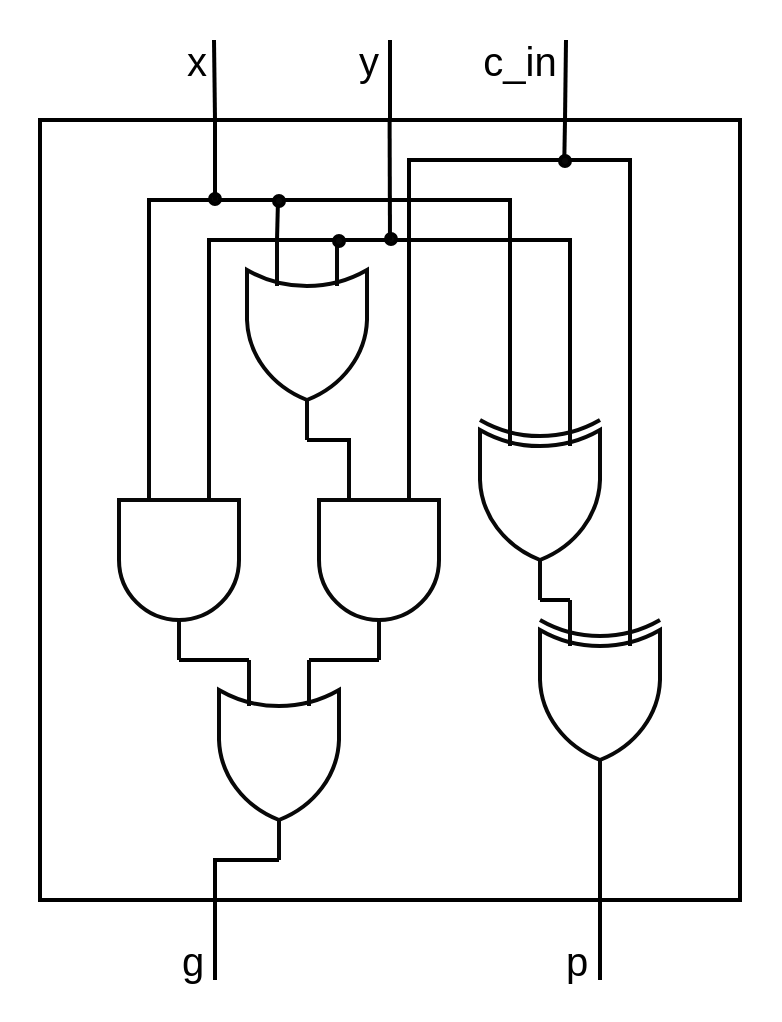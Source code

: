 <mxfile version="13.1.3">
    <diagram id="6hGFLwfOUW9BJ-s0fimq" name="Page-1">
        <mxGraphModel dx="946" dy="1886" grid="1" gridSize="10" guides="1" tooltips="1" connect="1" arrows="1" fold="1" page="1" pageScale="1" pageWidth="827" pageHeight="1169" math="0" shadow="0">
            <root>
                <mxCell id="0"/>
                <mxCell id="1" parent="0"/>
                <mxCell id="68" value="" style="rounded=0;whiteSpace=wrap;html=1;strokeColor=none;fillColor=#FFFFFF;fontColor=#F5F5F5;strokeWidth=2;" parent="1" vertex="1">
                    <mxGeometry x="260" y="-10" width="390" height="510" as="geometry"/>
                </mxCell>
                <mxCell id="67" style="edgeStyle=orthogonalEdgeStyle;rounded=0;orthogonalLoop=1;jettySize=auto;html=1;exitX=0.25;exitY=1;exitDx=0;exitDy=0;endArrow=none;endFill=0;strokeColor=#000000;strokeWidth=2;" parent="1" source="50" edge="1">
                    <mxGeometry relative="1" as="geometry">
                        <mxPoint x="368.059" y="480.0" as="targetPoint"/>
                        <Array as="points">
                            <mxPoint x="368" y="480"/>
                        </Array>
                    </mxGeometry>
                </mxCell>
                <mxCell id="50" value="" style="rounded=0;whiteSpace=wrap;html=1;strokeColor=#000000;fillColor=none;strokeWidth=2;" parent="1" vertex="1">
                    <mxGeometry x="280" y="50" width="350" height="390" as="geometry"/>
                </mxCell>
                <mxCell id="42" style="edgeStyle=orthogonalEdgeStyle;rounded=0;orthogonalLoop=1;jettySize=auto;html=1;exitX=0;exitY=0.25;exitDx=0;exitDy=0;exitPerimeter=0;entryX=0;entryY=0.25;entryDx=0;entryDy=0;entryPerimeter=0;endArrow=none;endFill=0;strokeColor=#000000;strokeWidth=2;" parent="1" source="26" target="28" edge="1">
                    <mxGeometry relative="1" as="geometry">
                        <Array as="points">
                            <mxPoint x="465" y="70"/>
                            <mxPoint x="575" y="70"/>
                        </Array>
                    </mxGeometry>
                </mxCell>
                <mxCell id="26" value="" style="verticalLabelPosition=bottom;shadow=0;dashed=0;align=center;html=1;verticalAlign=top;shape=mxgraph.electrical.logic_gates.logic_gate;operation=and;rotation=90;strokeColor=#080808;strokeWidth=2;fillColor=none;fontColor=#333333;" parent="1" vertex="1">
                    <mxGeometry x="399.5" y="240" width="100" height="60" as="geometry"/>
                </mxCell>
                <mxCell id="34" style="edgeStyle=orthogonalEdgeStyle;rounded=0;orthogonalLoop=1;jettySize=auto;html=1;exitX=0;exitY=0.25;exitDx=0;exitDy=0;exitPerimeter=0;entryX=1;entryY=0.5;entryDx=0;entryDy=0;entryPerimeter=0;endArrow=none;endFill=0;strokeColor=#000000;strokeWidth=2;" parent="1" source="27" target="26" edge="1">
                    <mxGeometry relative="1" as="geometry">
                        <Array as="points">
                            <mxPoint x="449.5" y="320"/>
                        </Array>
                    </mxGeometry>
                </mxCell>
                <mxCell id="63" style="edgeStyle=orthogonalEdgeStyle;rounded=0;orthogonalLoop=1;jettySize=auto;html=1;exitX=1;exitY=0.5;exitDx=0;exitDy=0;exitPerimeter=0;endArrow=none;endFill=0;strokeColor=#000000;entryX=0.25;entryY=1;entryDx=0;entryDy=0;strokeWidth=2;" parent="1" source="27" target="50" edge="1">
                    <mxGeometry relative="1" as="geometry">
                        <mxPoint x="399.569" y="460" as="targetPoint"/>
                        <Array as="points">
                            <mxPoint x="367" y="420"/>
                        </Array>
                    </mxGeometry>
                </mxCell>
                <mxCell id="27" value="" style="verticalLabelPosition=bottom;shadow=0;dashed=0;align=center;html=1;verticalAlign=top;shape=mxgraph.electrical.logic_gates.logic_gate;operation=or;rotation=90;strokeColor=#080808;strokeWidth=2;fillColor=none;fontColor=#333333;" parent="1" vertex="1">
                    <mxGeometry x="349.5" y="340" width="100" height="60" as="geometry"/>
                </mxCell>
                <mxCell id="30" style="edgeStyle=orthogonalEdgeStyle;rounded=0;orthogonalLoop=1;jettySize=auto;html=1;exitX=0;exitY=0.75;exitDx=0;exitDy=0;exitPerimeter=0;entryX=1;entryY=0.5;entryDx=0;entryDy=0;entryPerimeter=0;endArrow=none;endFill=0;strokeColor=#000000;strokeWidth=2;" parent="1" source="28" target="29" edge="1">
                    <mxGeometry relative="1" as="geometry">
                        <Array as="points">
                            <mxPoint x="540" y="290"/>
                            <mxPoint x="540" y="290"/>
                        </Array>
                    </mxGeometry>
                </mxCell>
                <mxCell id="66" style="edgeStyle=orthogonalEdgeStyle;rounded=0;orthogonalLoop=1;jettySize=auto;html=1;exitX=1;exitY=0.5;exitDx=0;exitDy=0;exitPerimeter=0;endArrow=none;endFill=0;strokeColor=#000000;strokeWidth=2;" parent="1" source="28" edge="1">
                    <mxGeometry relative="1" as="geometry">
                        <mxPoint x="560" y="480" as="targetPoint"/>
                        <Array as="points">
                            <mxPoint x="560" y="410"/>
                            <mxPoint x="560" y="410"/>
                        </Array>
                    </mxGeometry>
                </mxCell>
                <mxCell id="28" value="" style="verticalLabelPosition=bottom;shadow=0;dashed=0;align=center;html=1;verticalAlign=top;shape=mxgraph.electrical.logic_gates.logic_gate;operation=xor;rotation=90;strokeColor=#080808;strokeWidth=2;fillColor=none;fontColor=#333333;" parent="1" vertex="1">
                    <mxGeometry x="510" y="310" width="100" height="60" as="geometry"/>
                </mxCell>
                <mxCell id="40" style="edgeStyle=orthogonalEdgeStyle;rounded=0;orthogonalLoop=1;jettySize=auto;html=1;exitX=0;exitY=0.25;exitDx=0;exitDy=0;exitPerimeter=0;endArrow=none;endFill=0;strokeColor=#000000;strokeWidth=2;" parent="1" source="29" edge="1">
                    <mxGeometry relative="1" as="geometry">
                        <mxPoint x="420" y="110" as="targetPoint"/>
                        <Array as="points">
                            <mxPoint x="545" y="110"/>
                        </Array>
                    </mxGeometry>
                </mxCell>
                <mxCell id="29" value="" style="verticalLabelPosition=bottom;shadow=0;dashed=0;align=center;html=1;verticalAlign=top;shape=mxgraph.electrical.logic_gates.logic_gate;operation=xor;rotation=90;strokeColor=#080808;strokeWidth=2;fillColor=none;fontColor=#333333;" parent="1" vertex="1">
                    <mxGeometry x="480" y="210" width="100" height="60" as="geometry"/>
                </mxCell>
                <mxCell id="38" style="edgeStyle=orthogonalEdgeStyle;rounded=0;orthogonalLoop=1;jettySize=auto;html=1;exitX=0;exitY=0.25;exitDx=0;exitDy=0;exitPerimeter=0;entryX=0;entryY=0.25;entryDx=0;entryDy=0;entryPerimeter=0;endArrow=none;endFill=0;strokeColor=#000000;strokeWidth=2;" parent="1" source="31" target="32" edge="1">
                    <mxGeometry relative="1" as="geometry">
                        <Array as="points">
                            <mxPoint x="429" y="110"/>
                            <mxPoint x="365" y="110"/>
                        </Array>
                    </mxGeometry>
                </mxCell>
                <mxCell id="41" style="edgeStyle=orthogonalEdgeStyle;rounded=0;orthogonalLoop=1;jettySize=auto;html=1;exitX=0;exitY=0.75;exitDx=0;exitDy=0;exitPerimeter=0;endArrow=none;endFill=0;strokeColor=#000000;strokeWidth=2;" parent="1" source="31" edge="1">
                    <mxGeometry relative="1" as="geometry">
                        <mxPoint x="399" y="90" as="targetPoint"/>
                    </mxGeometry>
                </mxCell>
                <mxCell id="31" value="" style="verticalLabelPosition=bottom;shadow=0;dashed=0;align=center;html=1;verticalAlign=top;shape=mxgraph.electrical.logic_gates.logic_gate;operation=or;rotation=90;strokeColor=#080808;strokeWidth=2;fillColor=none;fontColor=#333333;" parent="1" vertex="1">
                    <mxGeometry x="363.5" y="130" width="100" height="60" as="geometry"/>
                </mxCell>
                <mxCell id="33" style="edgeStyle=orthogonalEdgeStyle;rounded=0;orthogonalLoop=1;jettySize=auto;html=1;exitX=1;exitY=0.5;exitDx=0;exitDy=0;exitPerimeter=0;entryX=0;entryY=0.75;entryDx=0;entryDy=0;entryPerimeter=0;endArrow=none;endFill=0;strokeColor=#000000;strokeWidth=2;" parent="1" source="32" target="27" edge="1">
                    <mxGeometry relative="1" as="geometry">
                        <Array as="points">
                            <mxPoint x="369.5" y="320"/>
                            <mxPoint x="369.5" y="320"/>
                        </Array>
                    </mxGeometry>
                </mxCell>
                <mxCell id="35" style="edgeStyle=orthogonalEdgeStyle;rounded=0;orthogonalLoop=1;jettySize=auto;html=1;exitX=0;exitY=0.75;exitDx=0;exitDy=0;exitPerimeter=0;entryX=1;entryY=0.5;entryDx=0;entryDy=0;entryPerimeter=0;endArrow=none;endFill=0;strokeColor=#000000;strokeWidth=2;" parent="1" source="26" target="31" edge="1">
                    <mxGeometry relative="1" as="geometry">
                        <Array as="points">
                            <mxPoint x="434.5" y="210"/>
                        </Array>
                    </mxGeometry>
                </mxCell>
                <mxCell id="36" style="edgeStyle=orthogonalEdgeStyle;rounded=0;orthogonalLoop=1;jettySize=auto;html=1;exitX=0;exitY=0.75;exitDx=0;exitDy=0;exitPerimeter=0;entryX=0;entryY=0.75;entryDx=0;entryDy=0;entryPerimeter=0;endArrow=none;endFill=0;strokeColor=#000000;strokeWidth=2;" parent="1" source="32" target="29" edge="1">
                    <mxGeometry relative="1" as="geometry">
                        <Array as="points">
                            <mxPoint x="335" y="90"/>
                            <mxPoint x="515" y="90"/>
                        </Array>
                    </mxGeometry>
                </mxCell>
                <mxCell id="32" value="" style="verticalLabelPosition=bottom;shadow=0;dashed=0;align=center;html=1;verticalAlign=top;shape=mxgraph.electrical.logic_gates.logic_gate;operation=and;rotation=90;strokeColor=#080808;strokeWidth=2;fillColor=none;fontColor=#333333;" parent="1" vertex="1">
                    <mxGeometry x="299.5" y="240" width="100" height="60" as="geometry"/>
                </mxCell>
                <mxCell id="44" value="" style="ellipse;whiteSpace=wrap;html=1;aspect=fixed;strokeColor=#000000;fillColor=#080808;strokeWidth=2;" parent="1" vertex="1">
                    <mxGeometry x="365" y="87" width="5" height="5" as="geometry"/>
                </mxCell>
                <mxCell id="45" value="" style="ellipse;whiteSpace=wrap;html=1;aspect=fixed;strokeColor=#000000;fillColor=#080808;strokeWidth=2;" parent="1" vertex="1">
                    <mxGeometry x="453" y="107" width="5" height="5" as="geometry"/>
                </mxCell>
                <mxCell id="46" value="" style="ellipse;whiteSpace=wrap;html=1;aspect=fixed;strokeColor=#000000;fillColor=#080808;strokeWidth=2;" parent="1" vertex="1">
                    <mxGeometry x="427" y="108" width="5" height="5" as="geometry"/>
                </mxCell>
                <mxCell id="49" value="" style="ellipse;whiteSpace=wrap;html=1;aspect=fixed;strokeColor=#000000;fillColor=#080808;strokeWidth=2;" parent="1" vertex="1">
                    <mxGeometry x="397" y="88" width="5" height="5" as="geometry"/>
                </mxCell>
                <mxCell id="51" value="" style="endArrow=none;html=1;strokeColor=#000000;exitX=0.25;exitY=0;exitDx=0;exitDy=0;strokeWidth=2;" parent="1" source="50" edge="1">
                    <mxGeometry width="50" height="50" relative="1" as="geometry">
                        <mxPoint x="360" as="sourcePoint"/>
                        <mxPoint x="367" y="10" as="targetPoint"/>
                    </mxGeometry>
                </mxCell>
                <mxCell id="52" value="" style="endArrow=none;html=1;strokeColor=#000000;exitX=0.5;exitY=0;exitDx=0;exitDy=0;strokeWidth=2;" parent="1" source="50" edge="1">
                    <mxGeometry width="50" height="50" relative="1" as="geometry">
                        <mxPoint x="449.81" y="40" as="sourcePoint"/>
                        <mxPoint x="455" y="10" as="targetPoint"/>
                    </mxGeometry>
                </mxCell>
                <mxCell id="53" value="" style="endArrow=none;html=1;strokeColor=#000000;exitX=0.75;exitY=0;exitDx=0;exitDy=0;strokeWidth=2;" parent="1" source="50" edge="1">
                    <mxGeometry width="50" height="50" relative="1" as="geometry">
                        <mxPoint x="465.0" y="60" as="sourcePoint"/>
                        <mxPoint x="543" y="10" as="targetPoint"/>
                    </mxGeometry>
                </mxCell>
                <mxCell id="54" value="" style="endArrow=none;html=1;strokeColor=#000000;exitX=0.25;exitY=0;exitDx=0;exitDy=0;entryX=0.25;entryY=0.103;entryDx=0;entryDy=0;entryPerimeter=0;strokeWidth=2;" parent="1" source="50" target="50" edge="1">
                    <mxGeometry width="50" height="50" relative="1" as="geometry">
                        <mxPoint x="475.0" y="70" as="sourcePoint"/>
                        <mxPoint x="475.0" y="30" as="targetPoint"/>
                    </mxGeometry>
                </mxCell>
                <mxCell id="55" value="" style="endArrow=none;html=1;strokeColor=#000000;exitX=0.25;exitY=0;exitDx=0;exitDy=0;entryX=0.5;entryY=0.154;entryDx=0;entryDy=0;entryPerimeter=0;strokeWidth=2;" parent="1" target="50" edge="1">
                    <mxGeometry width="50" height="50" relative="1" as="geometry">
                        <mxPoint x="454.8" y="50" as="sourcePoint"/>
                        <mxPoint x="454.8" y="90.17" as="targetPoint"/>
                    </mxGeometry>
                </mxCell>
                <mxCell id="56" value="" style="endArrow=none;html=1;strokeColor=#000000;exitX=0.75;exitY=0;exitDx=0;exitDy=0;entryX=0.749;entryY=0.051;entryDx=0;entryDy=0;entryPerimeter=0;strokeWidth=2;" parent="1" source="50" target="50" edge="1">
                    <mxGeometry width="50" height="50" relative="1" as="geometry">
                        <mxPoint x="542" y="48" as="sourcePoint"/>
                        <mxPoint x="543" y="69" as="targetPoint"/>
                    </mxGeometry>
                </mxCell>
                <mxCell id="57" value="" style="ellipse;whiteSpace=wrap;html=1;aspect=fixed;strokeColor=#000000;fillColor=#080808;strokeWidth=2;" parent="1" vertex="1">
                    <mxGeometry x="540" y="68" width="5" height="5" as="geometry"/>
                </mxCell>
                <mxCell id="70" value="x" style="text;html=1;strokeColor=none;fillColor=none;align=center;verticalAlign=middle;whiteSpace=wrap;rounded=0;fontColor=#000000;fontSize=20;strokeWidth=2;" parent="1" vertex="1">
                    <mxGeometry x="349.5" y="10" width="17" height="20" as="geometry"/>
                </mxCell>
                <mxCell id="71" value="y" style="text;html=1;strokeColor=none;fillColor=none;align=center;verticalAlign=middle;whiteSpace=wrap;rounded=0;fontColor=#000000;fontSize=20;strokeWidth=2;" parent="1" vertex="1">
                    <mxGeometry x="436" y="10" width="17" height="20" as="geometry"/>
                </mxCell>
                <mxCell id="72" value="c_in" style="text;html=1;strokeColor=none;fillColor=none;align=center;verticalAlign=middle;whiteSpace=wrap;rounded=0;fontColor=#000000;fontSize=20;strokeWidth=2;" parent="1" vertex="1">
                    <mxGeometry x="500" y="10" width="40" height="20" as="geometry"/>
                </mxCell>
                <mxCell id="74" value="p" style="text;html=1;strokeColor=none;fillColor=none;align=center;verticalAlign=middle;whiteSpace=wrap;rounded=0;fontColor=#000000;fontSize=20;strokeWidth=2;" parent="1" vertex="1">
                    <mxGeometry x="540" y="460" width="17" height="20" as="geometry"/>
                </mxCell>
                <mxCell id="75" value="g" style="text;html=1;strokeColor=none;fillColor=none;align=center;verticalAlign=middle;whiteSpace=wrap;rounded=0;fontColor=#000000;fontSize=20;strokeWidth=2;" parent="1" vertex="1">
                    <mxGeometry x="348" y="460" width="17" height="20" as="geometry"/>
                </mxCell>
            </root>
        </mxGraphModel>
    </diagram>
</mxfile>